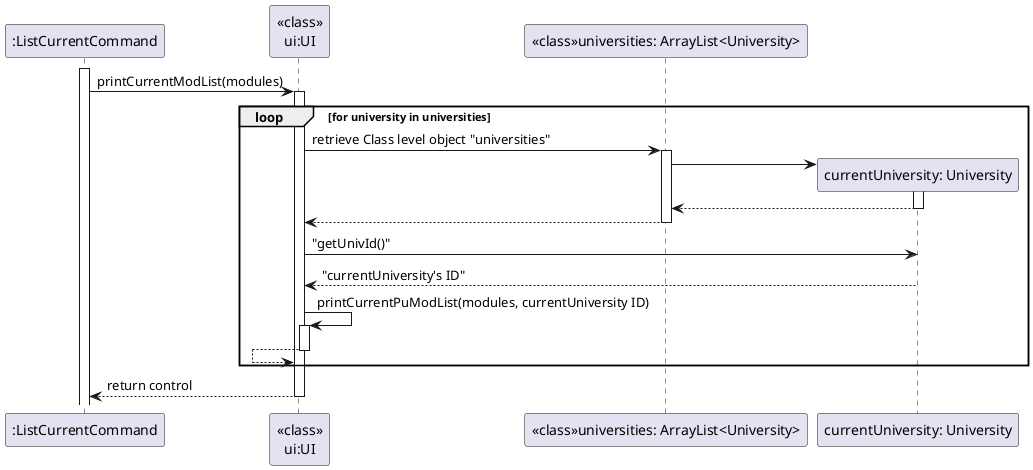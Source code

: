 @startuml
'https://plantuml.com/sequence-diagram


activate ":ListCurrentCommand"

":ListCurrentCommand" -> "<<class>>\nui:UI" : printCurrentModList(modules)
activate "<<class>>\nui:UI"

loop for university in universities
    "<<class>>\nui:UI" -> "<<class>>universities: ArrayList<University>" : retrieve Class level object "universities"
     activate "<<class>>universities: ArrayList<University>"
     create "currentUniversity: University"
     "<<class>>universities: ArrayList<University>" -> "currentUniversity: University"
     activate "currentUniversity: University"
     "<<class>>universities: ArrayList<University>" <-- "currentUniversity: University"
     deactivate "currentUniversity: University"
     "<<class>>\nui:UI" <-- "<<class>>universities: ArrayList<University>"
     deactivate "<<class>>universities: ArrayList<University>"

     "<<class>>\nui:UI" -> "currentUniversity: University": "getUnivId()"
     "<<class>>\nui:UI" <-- "currentUniversity: University": "currentUniversity's ID"


    "<<class>>\nui:UI" -> "<<class>>\nui:UI": printCurrentPuModList(modules, currentUniversity ID)
    activate "<<class>>\nui:UI"
    "<<class>>\nui:UI" <-- "<<class>>\nui:UI"
    deactivate "<<class>>\nui:UI"
end


"<<class>>\nui:UI" --> ":ListCurrentCommand" : return control
deactivate "<<class>>\nui:UI"

@enduml